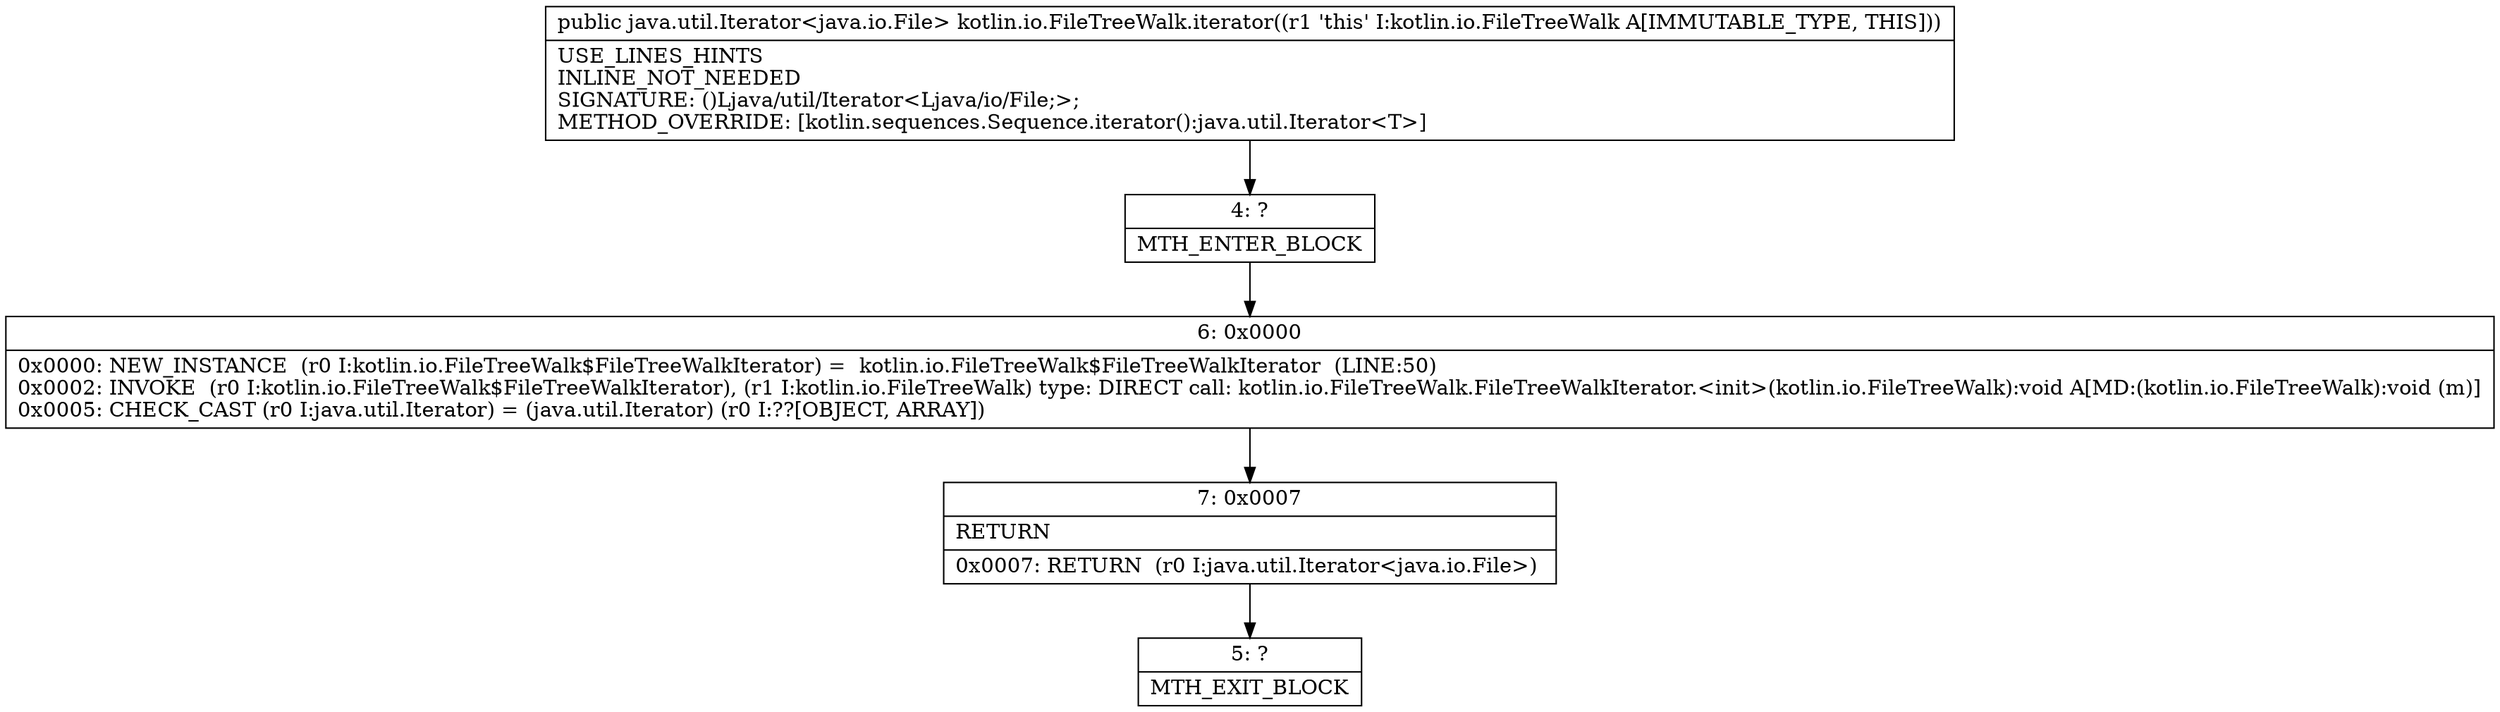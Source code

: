 digraph "CFG forkotlin.io.FileTreeWalk.iterator()Ljava\/util\/Iterator;" {
Node_4 [shape=record,label="{4\:\ ?|MTH_ENTER_BLOCK\l}"];
Node_6 [shape=record,label="{6\:\ 0x0000|0x0000: NEW_INSTANCE  (r0 I:kotlin.io.FileTreeWalk$FileTreeWalkIterator) =  kotlin.io.FileTreeWalk$FileTreeWalkIterator  (LINE:50)\l0x0002: INVOKE  (r0 I:kotlin.io.FileTreeWalk$FileTreeWalkIterator), (r1 I:kotlin.io.FileTreeWalk) type: DIRECT call: kotlin.io.FileTreeWalk.FileTreeWalkIterator.\<init\>(kotlin.io.FileTreeWalk):void A[MD:(kotlin.io.FileTreeWalk):void (m)]\l0x0005: CHECK_CAST (r0 I:java.util.Iterator) = (java.util.Iterator) (r0 I:??[OBJECT, ARRAY]) \l}"];
Node_7 [shape=record,label="{7\:\ 0x0007|RETURN\l|0x0007: RETURN  (r0 I:java.util.Iterator\<java.io.File\>) \l}"];
Node_5 [shape=record,label="{5\:\ ?|MTH_EXIT_BLOCK\l}"];
MethodNode[shape=record,label="{public java.util.Iterator\<java.io.File\> kotlin.io.FileTreeWalk.iterator((r1 'this' I:kotlin.io.FileTreeWalk A[IMMUTABLE_TYPE, THIS]))  | USE_LINES_HINTS\lINLINE_NOT_NEEDED\lSIGNATURE: ()Ljava\/util\/Iterator\<Ljava\/io\/File;\>;\lMETHOD_OVERRIDE: [kotlin.sequences.Sequence.iterator():java.util.Iterator\<T\>]\l}"];
MethodNode -> Node_4;Node_4 -> Node_6;
Node_6 -> Node_7;
Node_7 -> Node_5;
}

